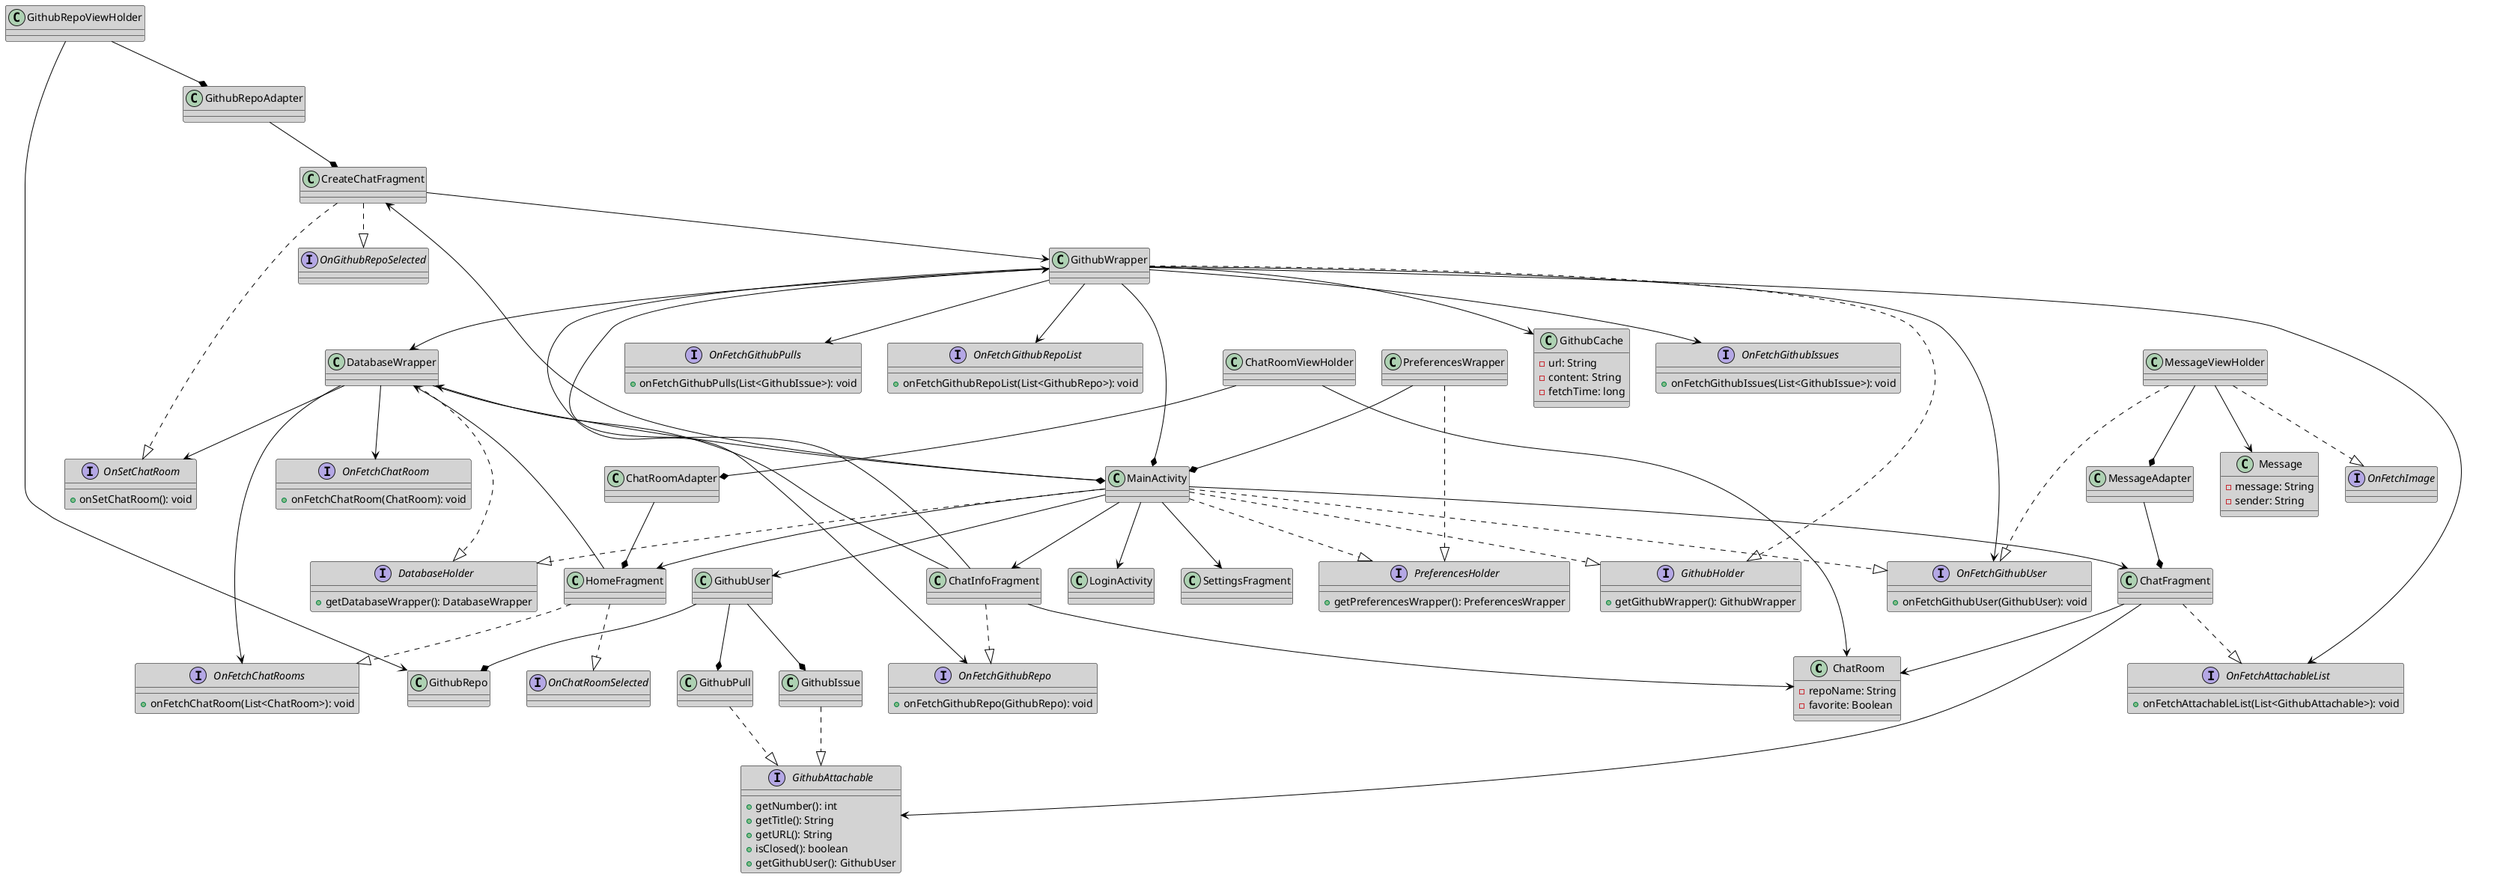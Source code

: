 @startuml Class Diagram
skinparam class {
    BackgroundColor LightGrey
    BorderColor Black
    ArrowColor Black
}

class ChatRoom {
    -repoName: String
    -favorite: Boolean
}

class GithubCache {
    -url: String
    -content: String
    -fetchTime: long
}

interface OnFetchChatRoom {
    +onFetchChatRoom(ChatRoom): void
}

interface OnFetchChatRooms {
    +onFetchChatRoom(List<ChatRoom>): void
}

interface OnSetChatRoom {
    +onSetChatRoom(): void
}

interface DatabaseHolder {
    +getDatabaseWrapper(): DatabaseWrapper
}

class DatabaseWrapper {

}
DatabaseWrapper ..|> DatabaseHolder
DatabaseWrapper --> OnFetchChatRoom
DatabaseWrapper --> OnSetChatRoom
DatabaseWrapper --> OnFetchChatRooms
DatabaseWrapper --* MainActivity

class Message {
    -message: String
    -sender: String
}

interface GithubAttachable {
    +getNumber(): int
    +getTitle(): String
    +getURL(): String
    +isClosed(): boolean
    +getGithubUser(): GithubUser
}

class GithubIssue {

}
GithubIssue ..|> GithubAttachable

class GithubPull {

}
GithubPull ..|> GithubAttachable

class GithubRepo {

}

class GithubUser {

}
GithubUser --* GithubRepo
GithubUser --* GithubPull
GithubUser --* GithubIssue

interface OnFetchAttachableList {
    +onFetchAttachableList(List<GithubAttachable>): void
}

interface OnFetchGithubIssues {
    +onFetchGithubIssues(List<GithubIssue>): void
}

interface OnFetchGithubPulls {
    +onFetchGithubPulls(List<GithubIssue>): void
}

interface OnFetchGithubRepo {
    +onFetchGithubRepo(GithubRepo): void
}

interface OnFetchGithubRepoList {
    +onFetchGithubRepoList(List<GithubRepo>): void
}

interface OnFetchGithubUser {
    +onFetchGithubUser(GithubUser): void
}

interface GithubHolder {
    +getGithubWrapper(): GithubWrapper
}

class GithubWrapper {

}
GithubWrapper ..|> GithubHolder
GithubWrapper --> OnFetchGithubUser
GithubWrapper --> OnFetchGithubRepoList
GithubWrapper --> OnFetchGithubRepo
GithubWrapper --> OnFetchGithubPulls
GithubWrapper --> OnFetchGithubIssues
GithubWrapper --> OnFetchAttachableList
GithubWrapper --> GithubCache
GithubWrapper --> DatabaseWrapper
GithubWrapper --* MainActivity


interface PreferencesHolder {
    +getPreferencesWrapper(): PreferencesWrapper
}

class PreferencesWrapper {

}
PreferencesWrapper ..|> PreferencesHolder
PreferencesWrapper --* MainActivity

class LoginActivity {

}

class MainActivity {

}
MainActivity ..|> GithubHolder
MainActivity ..|> DatabaseHolder
MainActivity ..|> PreferencesHolder
MainActivity ..|> OnFetchGithubUser
MainActivity --> ChatFragment
MainActivity --> ChatInfoFragment
MainActivity --> CreateChatFragment
MainActivity --> HomeFragment
MainActivity --> SettingsFragment
MainActivity --> GithubUser
MainActivity --> LoginActivity

class ChatFragment {

}
ChatFragment ..|> OnFetchAttachableList
ChatFragment --> GithubAttachable
ChatFragment --> ChatRoom

class ChatInfoFragment {

}
ChatInfoFragment --> ChatRoom
ChatInfoFragment --> DatabaseWrapper
ChatInfoFragment --> GithubWrapper
ChatInfoFragment ..|> OnFetchGithubRepo

class CreateChatFragment {

}
CreateChatFragment --> GithubWrapper
CreateChatFragment ..|> OnSetChatRoom
CreateChatFragment ..|> OnGithubRepoSelected

class HomeFragment {

}
HomeFragment --> DatabaseWrapper
HomeFragment ..|> OnFetchChatRooms
HomeFragment ..|> OnChatRoomSelected

class SettingsFragment {

}

interface OnChatRoomSelected {

}

interface OnGithubRepoSelected {

}

class ChatRoomViewHolder {

}
ChatRoomViewHolder --> ChatRoom
ChatRoomViewHolder --* ChatRoomAdapter

class GithubRepoViewHolder {

}
GithubRepoViewHolder --> GithubRepo
GithubRepoViewHolder --* GithubRepoAdapter

class MessageViewHolder {

}
MessageViewHolder --> Message
MessageViewHolder --* MessageAdapter
MessageViewHolder ..|> OnFetchImage
MessageViewHolder ..|> OnFetchGithubUser

class MessageAdapter {

}
MessageAdapter --* ChatFragment

class ChatRoomAdapter {

}
ChatRoomAdapter --* HomeFragment

class GithubRepoAdapter {

}
GithubRepoAdapter --* CreateChatFragment

interface OnFetchImage {

}

@enduml
